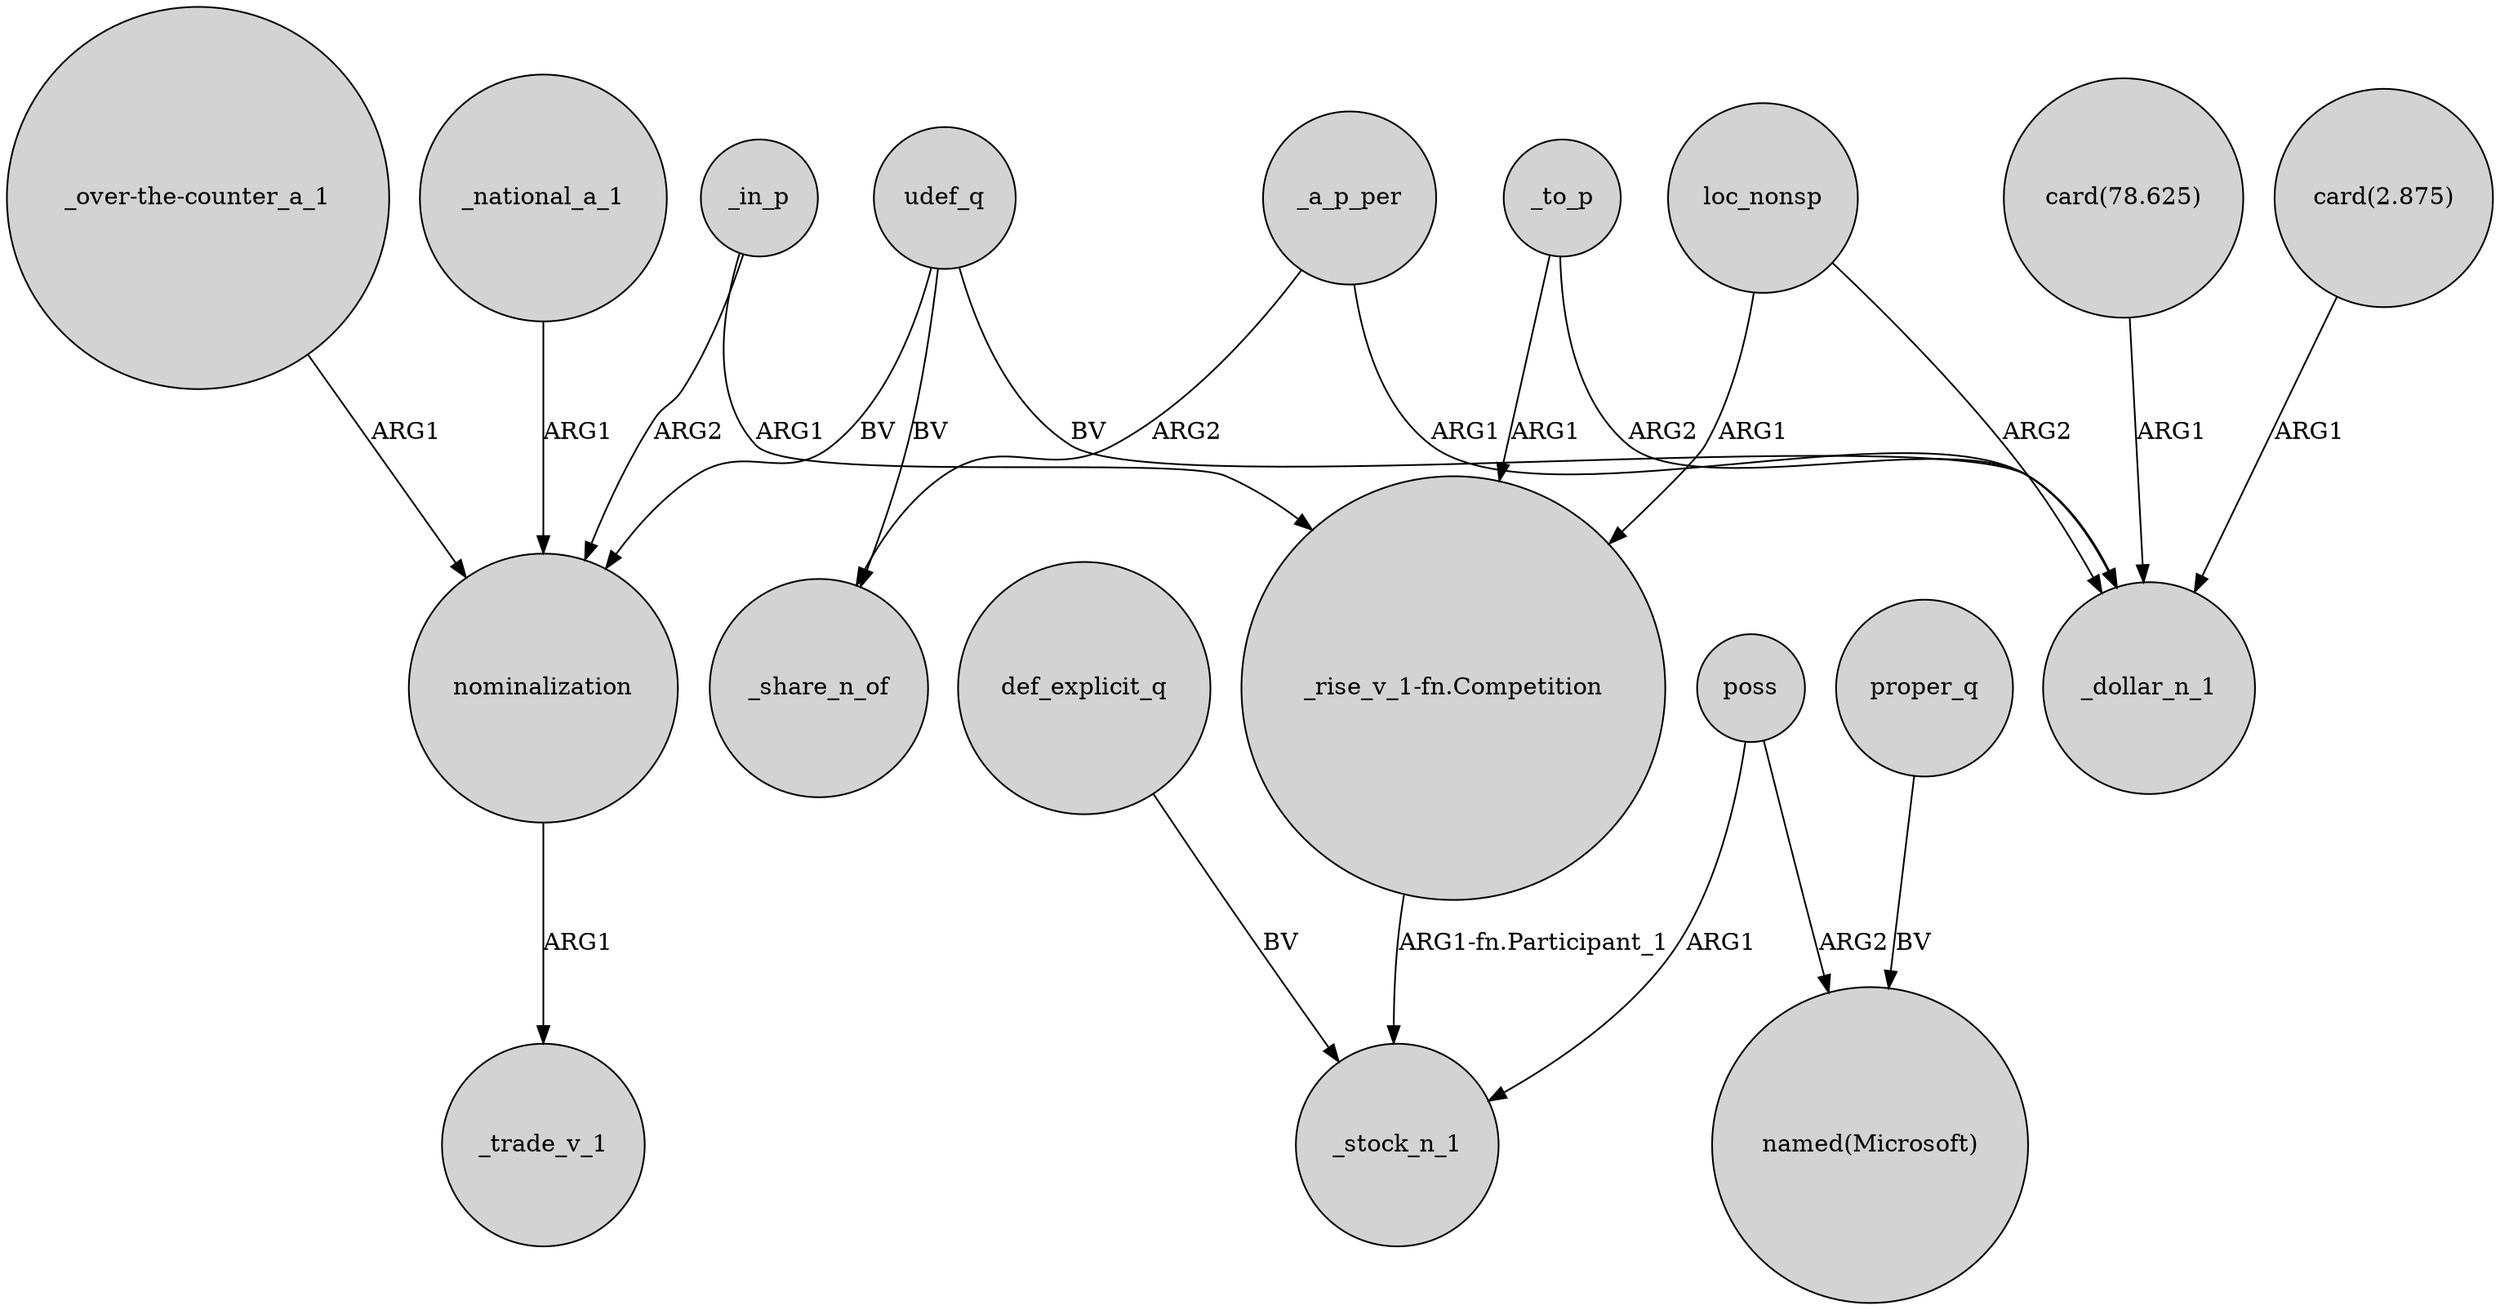 digraph {
	node [shape=circle style=filled]
	loc_nonsp -> "_rise_v_1-fn.Competition" [label=ARG1]
	loc_nonsp -> _dollar_n_1 [label=ARG2]
	"_over-the-counter_a_1" -> nominalization [label=ARG1]
	udef_q -> nominalization [label=BV]
	def_explicit_q -> _stock_n_1 [label=BV]
	poss -> "named(Microsoft)" [label=ARG2]
	_to_p -> _dollar_n_1 [label=ARG2]
	proper_q -> "named(Microsoft)" [label=BV]
	_to_p -> "_rise_v_1-fn.Competition" [label=ARG1]
	"_rise_v_1-fn.Competition" -> _stock_n_1 [label="ARG1-fn.Participant_1"]
	_a_p_per -> _share_n_of [label=ARG2]
	udef_q -> _share_n_of [label=BV]
	poss -> _stock_n_1 [label=ARG1]
	udef_q -> _dollar_n_1 [label=BV]
	"card(78.625)" -> _dollar_n_1 [label=ARG1]
	_a_p_per -> _dollar_n_1 [label=ARG1]
	"card(2.875)" -> _dollar_n_1 [label=ARG1]
	_in_p -> "_rise_v_1-fn.Competition" [label=ARG1]
	_in_p -> nominalization [label=ARG2]
	_national_a_1 -> nominalization [label=ARG1]
	nominalization -> _trade_v_1 [label=ARG1]
}
